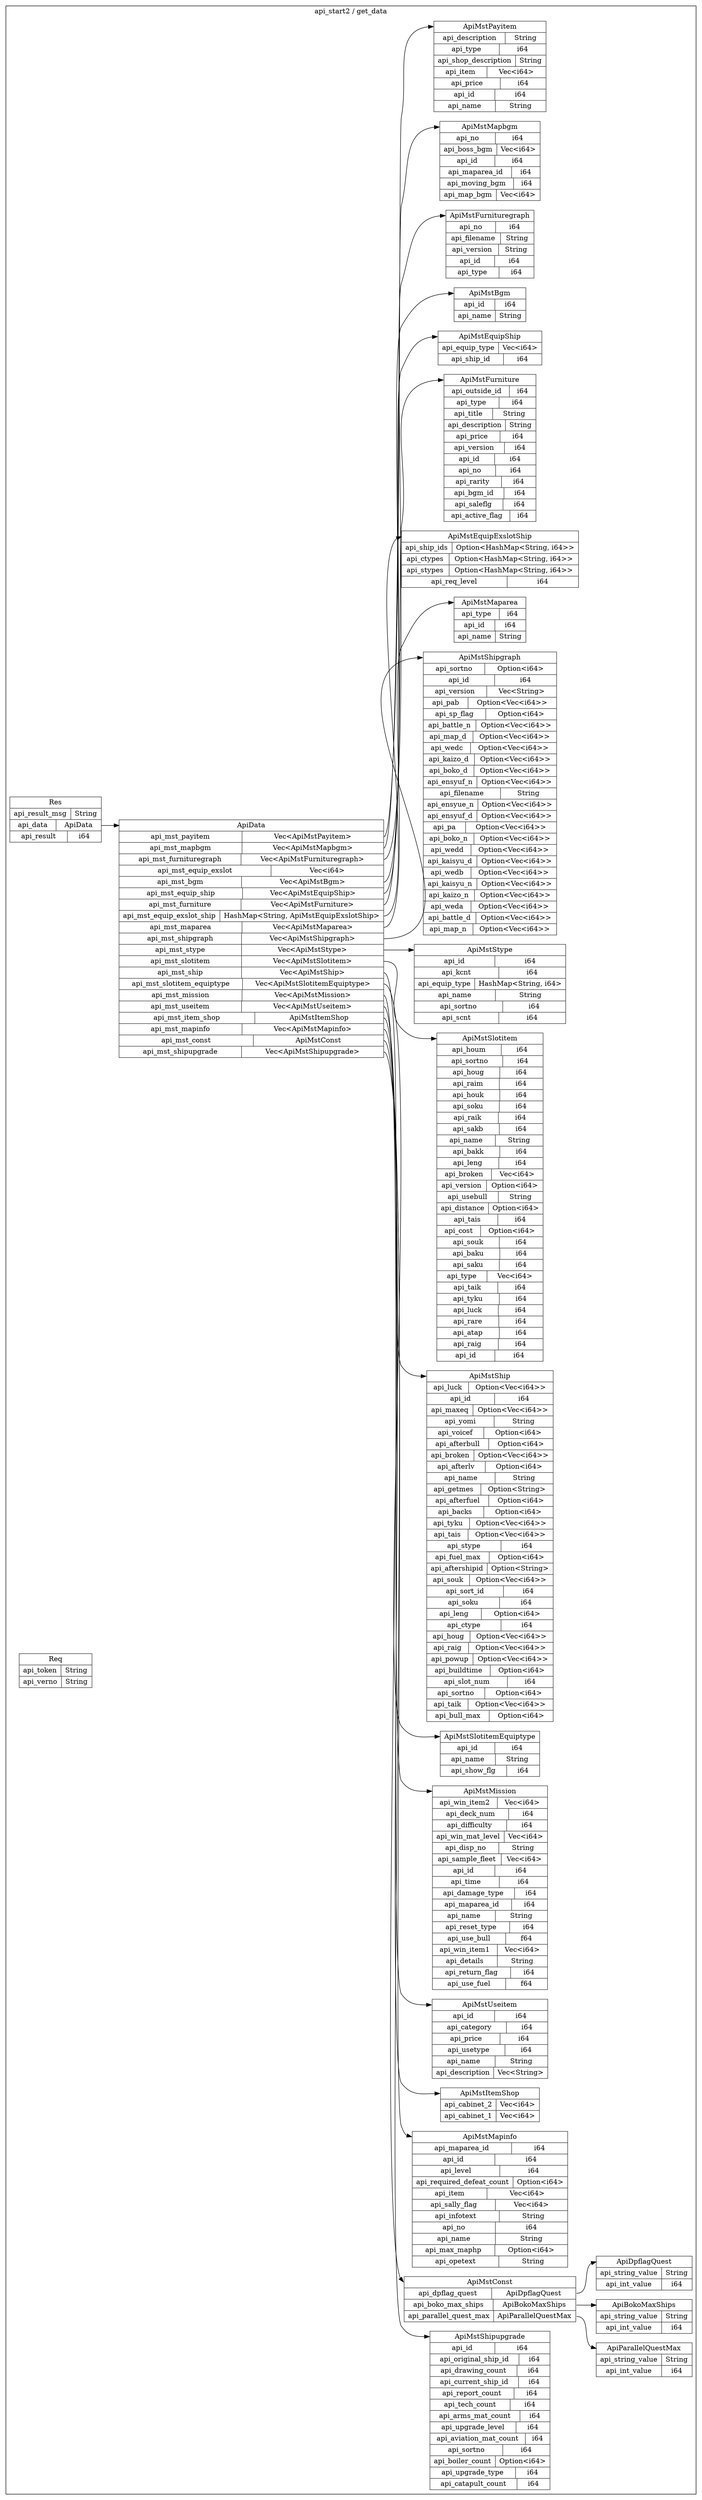 digraph {
  rankdir=LR;
  subgraph cluster_0 {
    label="api_start2 / get_data";
    node [style="filled", color=white, style="solid", color=gray20];
    api_start2__get_data__ApiMstFurniture [label="<ApiMstFurniture> ApiMstFurniture  | { api_outside_id | <api_outside_id> i64 } | { api_type | <api_type> i64 } | { api_title | <api_title> String } | { api_description | <api_description> String } | { api_price | <api_price> i64 } | { api_version | <api_version> i64 } | { api_id | <api_id> i64 } | { api_no | <api_no> i64 } | { api_rarity | <api_rarity> i64 } | { api_bgm_id | <api_bgm_id> i64 } | { api_saleflg | <api_saleflg> i64 } | { api_active_flag | <api_active_flag> i64 }", shape=record];
    api_start2__get_data__ApiBokoMaxShips [label="<ApiBokoMaxShips> ApiBokoMaxShips  | { api_string_value | <api_string_value> String } | { api_int_value | <api_int_value> i64 }", shape=record];
    api_start2__get_data__ApiMstPayitem [label="<ApiMstPayitem> ApiMstPayitem  | { api_description | <api_description> String } | { api_type | <api_type> i64 } | { api_shop_description | <api_shop_description> String } | { api_item | <api_item> Vec\<i64\> } | { api_price | <api_price> i64 } | { api_id | <api_id> i64 } | { api_name | <api_name> String }", shape=record];
    api_start2__get_data__ApiMstStype [label="<ApiMstStype> ApiMstStype  | { api_id | <api_id> i64 } | { api_kcnt | <api_kcnt> i64 } | { api_equip_type | <api_equip_type> HashMap\<String, i64\> } | { api_name | <api_name> String } | { api_sortno | <api_sortno> i64 } | { api_scnt | <api_scnt> i64 }", shape=record];
    api_start2__get_data__ApiMstUseitem [label="<ApiMstUseitem> ApiMstUseitem  | { api_id | <api_id> i64 } | { api_category | <api_category> i64 } | { api_price | <api_price> i64 } | { api_usetype | <api_usetype> i64 } | { api_name | <api_name> String } | { api_description | <api_description> Vec\<String\> }", shape=record];
    api_start2__get_data__ApiParallelQuestMax [label="<ApiParallelQuestMax> ApiParallelQuestMax  | { api_string_value | <api_string_value> String } | { api_int_value | <api_int_value> i64 }", shape=record];
    api_start2__get_data__ApiMstEquipExslotShip [label="<ApiMstEquipExslotShip> ApiMstEquipExslotShip  | { api_ship_ids | <api_ship_ids> Option\<HashMap\<String, i64\>\> } | { api_ctypes | <api_ctypes> Option\<HashMap\<String, i64\>\> } | { api_stypes | <api_stypes> Option\<HashMap\<String, i64\>\> } | { api_req_level | <api_req_level> i64 }", shape=record];
    api_start2__get_data__ApiMstShipgraph [label="<ApiMstShipgraph> ApiMstShipgraph  | { api_sortno | <api_sortno> Option\<i64\> } | { api_id | <api_id> i64 } | { api_version | <api_version> Vec\<String\> } | { api_pab | <api_pab> Option\<Vec\<i64\>\> } | { api_sp_flag | <api_sp_flag> Option\<i64\> } | { api_battle_n | <api_battle_n> Option\<Vec\<i64\>\> } | { api_map_d | <api_map_d> Option\<Vec\<i64\>\> } | { api_wedc | <api_wedc> Option\<Vec\<i64\>\> } | { api_kaizo_d | <api_kaizo_d> Option\<Vec\<i64\>\> } | { api_boko_d | <api_boko_d> Option\<Vec\<i64\>\> } | { api_ensyuf_n | <api_ensyuf_n> Option\<Vec\<i64\>\> } | { api_filename | <api_filename> String } | { api_ensyue_n | <api_ensyue_n> Option\<Vec\<i64\>\> } | { api_ensyuf_d | <api_ensyuf_d> Option\<Vec\<i64\>\> } | { api_pa | <api_pa> Option\<Vec\<i64\>\> } | { api_boko_n | <api_boko_n> Option\<Vec\<i64\>\> } | { api_wedd | <api_wedd> Option\<Vec\<i64\>\> } | { api_kaisyu_d | <api_kaisyu_d> Option\<Vec\<i64\>\> } | { api_wedb | <api_wedb> Option\<Vec\<i64\>\> } | { api_kaisyu_n | <api_kaisyu_n> Option\<Vec\<i64\>\> } | { api_kaizo_n | <api_kaizo_n> Option\<Vec\<i64\>\> } | { api_weda | <api_weda> Option\<Vec\<i64\>\> } | { api_battle_d | <api_battle_d> Option\<Vec\<i64\>\> } | { api_map_n | <api_map_n> Option\<Vec\<i64\>\> }", shape=record];
    api_start2__get_data__ApiMstConst [label="<ApiMstConst> ApiMstConst  | { api_dpflag_quest | <api_dpflag_quest> ApiDpflagQuest } | { api_boko_max_ships | <api_boko_max_ships> ApiBokoMaxShips } | { api_parallel_quest_max | <api_parallel_quest_max> ApiParallelQuestMax }", shape=record];
    api_start2__get_data__ApiDpflagQuest;
    api_start2__get_data__ApiMstConst:api_dpflag_quest:e -> api_start2__get_data__ApiDpflagQuest:ApiDpflagQuest:w;
    api_start2__get_data__ApiMstConst:api_boko_max_ships:e -> api_start2__get_data__ApiBokoMaxShips:ApiBokoMaxShips:w;
    api_start2__get_data__ApiMstConst:api_parallel_quest_max:e -> api_start2__get_data__ApiParallelQuestMax:ApiParallelQuestMax:w;
    api_start2__get_data__ApiDpflagQuest [label="<ApiDpflagQuest> ApiDpflagQuest  | { api_string_value | <api_string_value> String } | { api_int_value | <api_int_value> i64 }", shape=record];
    api_start2__get_data__ApiMstMaparea [label="<ApiMstMaparea> ApiMstMaparea  | { api_type | <api_type> i64 } | { api_id | <api_id> i64 } | { api_name | <api_name> String }", shape=record];
    api_start2__get_data__Res [label="<Res> Res  | { api_result_msg | <api_result_msg> String } | { api_data | <api_data> ApiData } | { api_result | <api_result> i64 }", shape=record];
    api_start2__get_data__ApiData;
    api_start2__get_data__Res:api_data:e -> api_start2__get_data__ApiData:ApiData:w;
    api_start2__get_data__ApiMstFurnituregraph [label="<ApiMstFurnituregraph> ApiMstFurnituregraph  | { api_no | <api_no> i64 } | { api_filename | <api_filename> String } | { api_version | <api_version> String } | { api_id | <api_id> i64 } | { api_type | <api_type> i64 }", shape=record];
    api_start2__get_data__ApiMstBgm [label="<ApiMstBgm> ApiMstBgm  | { api_id | <api_id> i64 } | { api_name | <api_name> String }", shape=record];
    api_start2__get_data__ApiMstSlotitemEquiptype [label="<ApiMstSlotitemEquiptype> ApiMstSlotitemEquiptype  | { api_id | <api_id> i64 } | { api_name | <api_name> String } | { api_show_flg | <api_show_flg> i64 }", shape=record];
    api_start2__get_data__ApiMstMapbgm [label="<ApiMstMapbgm> ApiMstMapbgm  | { api_no | <api_no> i64 } | { api_boss_bgm | <api_boss_bgm> Vec\<i64\> } | { api_id | <api_id> i64 } | { api_maparea_id | <api_maparea_id> i64 } | { api_moving_bgm | <api_moving_bgm> i64 } | { api_map_bgm | <api_map_bgm> Vec\<i64\> }", shape=record];
    api_start2__get_data__ApiMstEquipShip [label="<ApiMstEquipShip> ApiMstEquipShip  | { api_equip_type | <api_equip_type> Vec\<i64\> } | { api_ship_id | <api_ship_id> i64 }", shape=record];
    api_start2__get_data__Req [label="<Req> Req  | { api_token | <api_token> String } | { api_verno | <api_verno> String }", shape=record];
    api_start2__get_data__ApiData [label="<ApiData> ApiData  | { api_mst_payitem | <api_mst_payitem> Vec\<ApiMstPayitem\> } | { api_mst_mapbgm | <api_mst_mapbgm> Vec\<ApiMstMapbgm\> } | { api_mst_furnituregraph | <api_mst_furnituregraph> Vec\<ApiMstFurnituregraph\> } | { api_mst_equip_exslot | <api_mst_equip_exslot> Vec\<i64\> } | { api_mst_bgm | <api_mst_bgm> Vec\<ApiMstBgm\> } | { api_mst_equip_ship | <api_mst_equip_ship> Vec\<ApiMstEquipShip\> } | { api_mst_furniture | <api_mst_furniture> Vec\<ApiMstFurniture\> } | { api_mst_equip_exslot_ship | <api_mst_equip_exslot_ship> HashMap\<String, ApiMstEquipExslotShip\> } | { api_mst_maparea | <api_mst_maparea> Vec\<ApiMstMaparea\> } | { api_mst_shipgraph | <api_mst_shipgraph> Vec\<ApiMstShipgraph\> } | { api_mst_stype | <api_mst_stype> Vec\<ApiMstStype\> } | { api_mst_slotitem | <api_mst_slotitem> Vec\<ApiMstSlotitem\> } | { api_mst_ship | <api_mst_ship> Vec\<ApiMstShip\> } | { api_mst_slotitem_equiptype | <api_mst_slotitem_equiptype> Vec\<ApiMstSlotitemEquiptype\> } | { api_mst_mission | <api_mst_mission> Vec\<ApiMstMission\> } | { api_mst_useitem | <api_mst_useitem> Vec\<ApiMstUseitem\> } | { api_mst_item_shop | <api_mst_item_shop> ApiMstItemShop } | { api_mst_mapinfo | <api_mst_mapinfo> Vec\<ApiMstMapinfo\> } | { api_mst_const | <api_mst_const> ApiMstConst } | { api_mst_shipupgrade | <api_mst_shipupgrade> Vec\<ApiMstShipupgrade\> }", shape=record];
    api_start2__get_data__ApiData:api_mst_payitem:e -> api_start2__get_data__ApiMstPayitem:ApiMstPayitem:w;
    api_start2__get_data__ApiData:api_mst_mapbgm:e -> api_start2__get_data__ApiMstMapbgm:ApiMstMapbgm:w;
    api_start2__get_data__ApiData:api_mst_furnituregraph:e -> api_start2__get_data__ApiMstFurnituregraph:ApiMstFurnituregraph:w;
    api_start2__get_data__ApiData:api_mst_bgm:e -> api_start2__get_data__ApiMstBgm:ApiMstBgm:w;
    api_start2__get_data__ApiData:api_mst_equip_ship:e -> api_start2__get_data__ApiMstEquipShip:ApiMstEquipShip:w;
    api_start2__get_data__ApiData:api_mst_furniture:e -> api_start2__get_data__ApiMstFurniture:ApiMstFurniture:w;
    api_start2__get_data__ApiData:api_mst_equip_exslot_ship:e -> api_start2__get_data__ApiMstEquipExslotShip:ApiMstEquipExslotShip:w;
    api_start2__get_data__ApiData:api_mst_maparea:e -> api_start2__get_data__ApiMstMaparea:ApiMstMaparea:w;
    api_start2__get_data__ApiData:api_mst_shipgraph:e -> api_start2__get_data__ApiMstShipgraph:ApiMstShipgraph:w;
    api_start2__get_data__ApiData:api_mst_stype:e -> api_start2__get_data__ApiMstStype:ApiMstStype:w;
    api_start2__get_data__ApiMstSlotitem;
    api_start2__get_data__ApiData:api_mst_slotitem:e -> api_start2__get_data__ApiMstSlotitem:ApiMstSlotitem:w;
    api_start2__get_data__ApiMstShip;
    api_start2__get_data__ApiData:api_mst_ship:e -> api_start2__get_data__ApiMstShip:ApiMstShip:w;
    api_start2__get_data__ApiData:api_mst_slotitem_equiptype:e -> api_start2__get_data__ApiMstSlotitemEquiptype:ApiMstSlotitemEquiptype:w;
    api_start2__get_data__ApiMstMission;
    api_start2__get_data__ApiData:api_mst_mission:e -> api_start2__get_data__ApiMstMission:ApiMstMission:w;
    api_start2__get_data__ApiData:api_mst_useitem:e -> api_start2__get_data__ApiMstUseitem:ApiMstUseitem:w;
    api_start2__get_data__ApiMstItemShop;
    api_start2__get_data__ApiData:api_mst_item_shop:e -> api_start2__get_data__ApiMstItemShop:ApiMstItemShop:w;
    api_start2__get_data__ApiMstMapinfo;
    api_start2__get_data__ApiData:api_mst_mapinfo:e -> api_start2__get_data__ApiMstMapinfo:ApiMstMapinfo:w;
    api_start2__get_data__ApiData:api_mst_const:e -> api_start2__get_data__ApiMstConst:ApiMstConst:w;
    api_start2__get_data__ApiMstShipupgrade;
    api_start2__get_data__ApiData:api_mst_shipupgrade:e -> api_start2__get_data__ApiMstShipupgrade:ApiMstShipupgrade:w;
    api_start2__get_data__ApiMstSlotitem [label="<ApiMstSlotitem> ApiMstSlotitem  | { api_houm | <api_houm> i64 } | { api_sortno | <api_sortno> i64 } | { api_houg | <api_houg> i64 } | { api_raim | <api_raim> i64 } | { api_houk | <api_houk> i64 } | { api_soku | <api_soku> i64 } | { api_raik | <api_raik> i64 } | { api_sakb | <api_sakb> i64 } | { api_name | <api_name> String } | { api_bakk | <api_bakk> i64 } | { api_leng | <api_leng> i64 } | { api_broken | <api_broken> Vec\<i64\> } | { api_version | <api_version> Option\<i64\> } | { api_usebull | <api_usebull> String } | { api_distance | <api_distance> Option\<i64\> } | { api_tais | <api_tais> i64 } | { api_cost | <api_cost> Option\<i64\> } | { api_souk | <api_souk> i64 } | { api_baku | <api_baku> i64 } | { api_saku | <api_saku> i64 } | { api_type | <api_type> Vec\<i64\> } | { api_taik | <api_taik> i64 } | { api_tyku | <api_tyku> i64 } | { api_luck | <api_luck> i64 } | { api_rare | <api_rare> i64 } | { api_atap | <api_atap> i64 } | { api_raig | <api_raig> i64 } | { api_id | <api_id> i64 }", shape=record];
    api_start2__get_data__ApiMstItemShop [label="<ApiMstItemShop> ApiMstItemShop  | { api_cabinet_2 | <api_cabinet_2> Vec\<i64\> } | { api_cabinet_1 | <api_cabinet_1> Vec\<i64\> }", shape=record];
    api_start2__get_data__ApiMstMission [label="<ApiMstMission> ApiMstMission  | { api_win_item2 | <api_win_item2> Vec\<i64\> } | { api_deck_num | <api_deck_num> i64 } | { api_difficulty | <api_difficulty> i64 } | { api_win_mat_level | <api_win_mat_level> Vec\<i64\> } | { api_disp_no | <api_disp_no> String } | { api_sample_fleet | <api_sample_fleet> Vec\<i64\> } | { api_id | <api_id> i64 } | { api_time | <api_time> i64 } | { api_damage_type | <api_damage_type> i64 } | { api_maparea_id | <api_maparea_id> i64 } | { api_name | <api_name> String } | { api_reset_type | <api_reset_type> i64 } | { api_use_bull | <api_use_bull> f64 } | { api_win_item1 | <api_win_item1> Vec\<i64\> } | { api_details | <api_details> String } | { api_return_flag | <api_return_flag> i64 } | { api_use_fuel | <api_use_fuel> f64 }", shape=record];
    api_start2__get_data__ApiMstShipupgrade [label="<ApiMstShipupgrade> ApiMstShipupgrade  | { api_id | <api_id> i64 } | { api_original_ship_id | <api_original_ship_id> i64 } | { api_drawing_count | <api_drawing_count> i64 } | { api_current_ship_id | <api_current_ship_id> i64 } | { api_report_count | <api_report_count> i64 } | { api_tech_count | <api_tech_count> i64 } | { api_arms_mat_count | <api_arms_mat_count> i64 } | { api_upgrade_level | <api_upgrade_level> i64 } | { api_aviation_mat_count | <api_aviation_mat_count> i64 } | { api_sortno | <api_sortno> i64 } | { api_boiler_count | <api_boiler_count> Option\<i64\> } | { api_upgrade_type | <api_upgrade_type> i64 } | { api_catapult_count | <api_catapult_count> i64 }", shape=record];
    api_start2__get_data__ApiMstShip [label="<ApiMstShip> ApiMstShip  | { api_luck | <api_luck> Option\<Vec\<i64\>\> } | { api_id | <api_id> i64 } | { api_maxeq | <api_maxeq> Option\<Vec\<i64\>\> } | { api_yomi | <api_yomi> String } | { api_voicef | <api_voicef> Option\<i64\> } | { api_afterbull | <api_afterbull> Option\<i64\> } | { api_broken | <api_broken> Option\<Vec\<i64\>\> } | { api_afterlv | <api_afterlv> Option\<i64\> } | { api_name | <api_name> String } | { api_getmes | <api_getmes> Option\<String\> } | { api_afterfuel | <api_afterfuel> Option\<i64\> } | { api_backs | <api_backs> Option\<i64\> } | { api_tyku | <api_tyku> Option\<Vec\<i64\>\> } | { api_tais | <api_tais> Option\<Vec\<i64\>\> } | { api_stype | <api_stype> i64 } | { api_fuel_max | <api_fuel_max> Option\<i64\> } | { api_aftershipid | <api_aftershipid> Option\<String\> } | { api_souk | <api_souk> Option\<Vec\<i64\>\> } | { api_sort_id | <api_sort_id> i64 } | { api_soku | <api_soku> i64 } | { api_leng | <api_leng> Option\<i64\> } | { api_ctype | <api_ctype> i64 } | { api_houg | <api_houg> Option\<Vec\<i64\>\> } | { api_raig | <api_raig> Option\<Vec\<i64\>\> } | { api_powup | <api_powup> Option\<Vec\<i64\>\> } | { api_buildtime | <api_buildtime> Option\<i64\> } | { api_slot_num | <api_slot_num> i64 } | { api_sortno | <api_sortno> Option\<i64\> } | { api_taik | <api_taik> Option\<Vec\<i64\>\> } | { api_bull_max | <api_bull_max> Option\<i64\> }", shape=record];
    api_start2__get_data__ApiMstMapinfo [label="<ApiMstMapinfo> ApiMstMapinfo  | { api_maparea_id | <api_maparea_id> i64 } | { api_id | <api_id> i64 } | { api_level | <api_level> i64 } | { api_required_defeat_count | <api_required_defeat_count> Option\<i64\> } | { api_item | <api_item> Vec\<i64\> } | { api_sally_flag | <api_sally_flag> Vec\<i64\> } | { api_infotext | <api_infotext> String } | { api_no | <api_no> i64 } | { api_name | <api_name> String } | { api_max_maphp | <api_max_maphp> Option\<i64\> } | { api_opetext | <api_opetext> String }", shape=record];
  }
}
